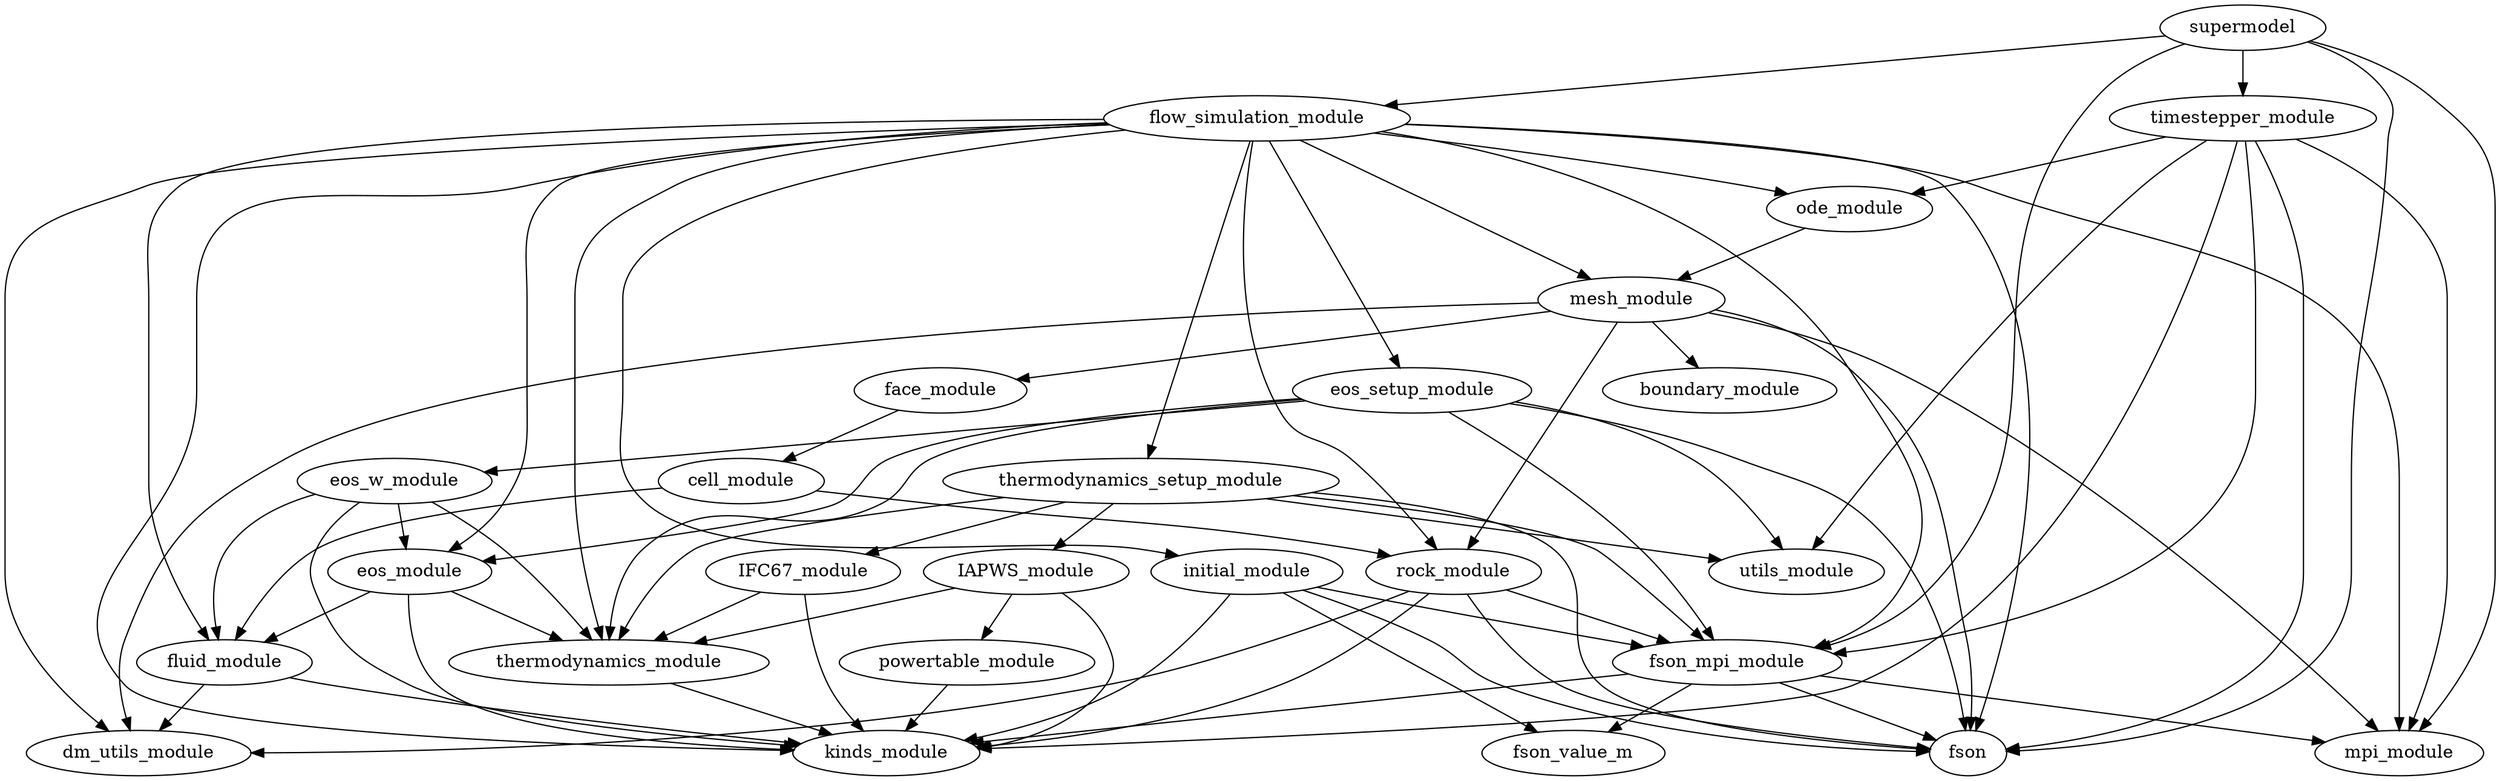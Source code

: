 digraph supermodel{
        fluid_module -> dm_utils_module
        fluid_module -> kinds_module
        eos_module -> fluid_module
        eos_module -> kinds_module
        eos_module -> thermodynamics_module
        rock_module -> dm_utils_module
        rock_module -> fson
        rock_module -> fson_mpi_module
        rock_module -> kinds_module
        powertable_module -> kinds_module
        ode_module -> mesh_module
        cell_module -> fluid_module
        cell_module -> rock_module
        flow_simulation_module -> dm_utils_module
        flow_simulation_module -> eos_module
        flow_simulation_module -> eos_setup_module
        flow_simulation_module -> fluid_module
        flow_simulation_module -> fson
        flow_simulation_module -> fson_mpi_module
        flow_simulation_module -> initial_module
        flow_simulation_module -> kinds_module
        flow_simulation_module -> mesh_module
        flow_simulation_module -> mpi_module
        flow_simulation_module -> ode_module
        flow_simulation_module -> rock_module
        flow_simulation_module -> thermodynamics_module
        flow_simulation_module -> thermodynamics_setup_module
        thermodynamics_module -> kinds_module
        face_module -> cell_module
        initial_module -> fson
        initial_module -> fson_mpi_module
        initial_module -> fson_value_m
        initial_module -> kinds_module
        mesh_module -> boundary_module
        mesh_module -> dm_utils_module
        mesh_module -> face_module
        mesh_module -> fson
        mesh_module -> mpi_module
        mesh_module -> rock_module
        fson_mpi_module -> fson
        fson_mpi_module -> fson_value_m
        fson_mpi_module -> kinds_module
        fson_mpi_module -> mpi_module
        IFC67_module -> kinds_module
        IFC67_module -> thermodynamics_module
        supermodel -> flow_simulation_module
        supermodel -> fson
        supermodel -> fson_mpi_module
        supermodel -> mpi_module
        supermodel -> timestepper_module
        eos_w_module -> eos_module
        eos_w_module -> fluid_module
        eos_w_module -> kinds_module
        eos_w_module -> thermodynamics_module
        eos_setup_module -> eos_module
        eos_setup_module -> eos_w_module
        eos_setup_module -> fson
        eos_setup_module -> fson_mpi_module
        eos_setup_module -> thermodynamics_module
        eos_setup_module -> utils_module
        IAPWS_module -> kinds_module
        IAPWS_module -> powertable_module
        IAPWS_module -> thermodynamics_module
        thermodynamics_setup_module -> IAPWS_module
        thermodynamics_setup_module -> IFC67_module
        thermodynamics_setup_module -> fson
        thermodynamics_setup_module -> fson_mpi_module
        thermodynamics_setup_module -> thermodynamics_module
        thermodynamics_setup_module -> utils_module
        timestepper_module -> fson
        timestepper_module -> fson_mpi_module
        timestepper_module -> kinds_module
        timestepper_module -> mpi_module
        timestepper_module -> ode_module
        timestepper_module -> utils_module
}